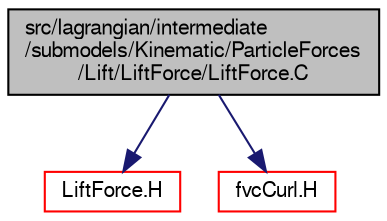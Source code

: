 digraph "src/lagrangian/intermediate/submodels/Kinematic/ParticleForces/Lift/LiftForce/LiftForce.C"
{
  bgcolor="transparent";
  edge [fontname="FreeSans",fontsize="10",labelfontname="FreeSans",labelfontsize="10"];
  node [fontname="FreeSans",fontsize="10",shape=record];
  Node0 [label="src/lagrangian/intermediate\l/submodels/Kinematic/ParticleForces\l/Lift/LiftForce/LiftForce.C",height=0.2,width=0.4,color="black", fillcolor="grey75", style="filled", fontcolor="black"];
  Node0 -> Node1 [color="midnightblue",fontsize="10",style="solid",fontname="FreeSans"];
  Node1 [label="LiftForce.H",height=0.2,width=0.4,color="red",URL="$a05855.html"];
  Node0 -> Node334 [color="midnightblue",fontsize="10",style="solid",fontname="FreeSans"];
  Node334 [label="fvcCurl.H",height=0.2,width=0.4,color="red",URL="$a02942.html",tooltip="Calculate the curl of the given volField by constructing the Hodge-dual of the symmetric part of the ..."];
}
